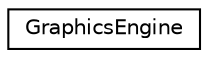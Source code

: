 digraph "Graphical Class Hierarchy"
{
  edge [fontname="Helvetica",fontsize="10",labelfontname="Helvetica",labelfontsize="10"];
  node [fontname="Helvetica",fontsize="10",shape=record];
  rankdir="LR";
  Node0 [label="GraphicsEngine",height=0.2,width=0.4,color="black", fillcolor="white", style="filled",URL="$class_graphics_engine.html",tooltip="Classe permettant l&#39;affichage du jeu. "];
}
